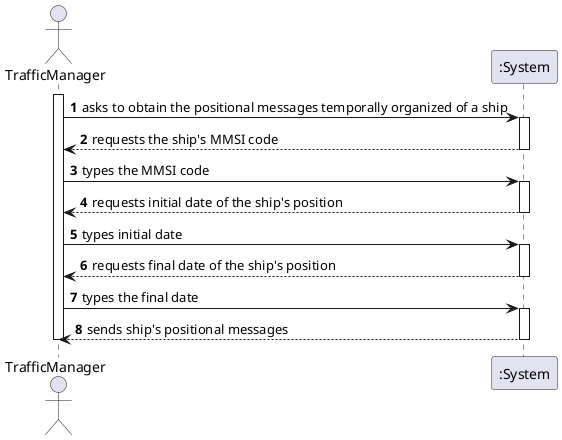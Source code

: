 @startuml

@startuml
autonumber
actor TrafficManager as TM

activate TM
TM -> ":System" : asks to obtain the positional messages temporally organized of a ship
activate ":System"
":System" --> TM : requests the ship's MMSI code
deactivate ":System"
TM -> ":System" : types the MMSI code
activate ":System"
":System" --> TM : requests initial date of the ship's position
deactivate ":System"
TM -> ":System" : types initial date
activate ":System"
":System" --> TM : requests final date of the ship's position
deactivate ":System"
TM -> ":System" : types the final date
activate ":System"
":System" --> TM : sends ship's positional messages
deactivate ":System"

deactivate TM

@enduml


@enduml